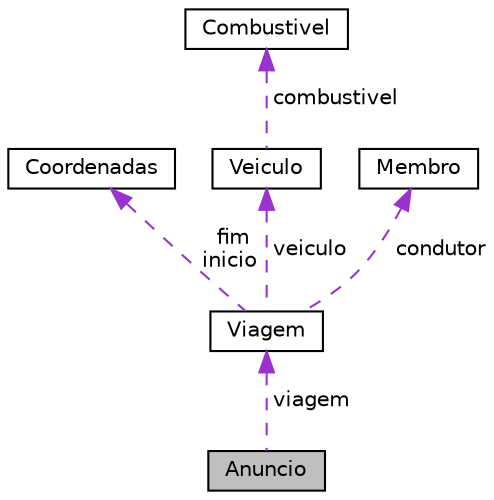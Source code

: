 digraph "Anuncio"
{
  edge [fontname="Helvetica",fontsize="10",labelfontname="Helvetica",labelfontsize="10"];
  node [fontname="Helvetica",fontsize="10",shape=record];
  Node1 [label="Anuncio",height=0.2,width=0.4,color="black", fillcolor="grey75", style="filled", fontcolor="black"];
  Node2 -> Node1 [dir="back",color="darkorchid3",fontsize="10",style="dashed",label=" viagem" ,fontname="Helvetica"];
  Node2 [label="Viagem",height=0.2,width=0.4,color="black", fillcolor="white", style="filled",URL="$class_viagem.html"];
  Node3 -> Node2 [dir="back",color="darkorchid3",fontsize="10",style="dashed",label=" fim\ninicio" ,fontname="Helvetica"];
  Node3 [label="Coordenadas",height=0.2,width=0.4,color="black", fillcolor="white", style="filled",URL="$class_coordenadas.html"];
  Node4 -> Node2 [dir="back",color="darkorchid3",fontsize="10",style="dashed",label=" veiculo" ,fontname="Helvetica"];
  Node4 [label="Veiculo",height=0.2,width=0.4,color="black", fillcolor="white", style="filled",URL="$class_veiculo.html"];
  Node5 -> Node4 [dir="back",color="darkorchid3",fontsize="10",style="dashed",label=" combustivel" ,fontname="Helvetica"];
  Node5 [label="Combustivel",height=0.2,width=0.4,color="black", fillcolor="white", style="filled",URL="$class_combustivel.html"];
  Node6 -> Node2 [dir="back",color="darkorchid3",fontsize="10",style="dashed",label=" condutor" ,fontname="Helvetica"];
  Node6 [label="Membro",height=0.2,width=0.4,color="black", fillcolor="white", style="filled",URL="$class_membro.html"];
}
